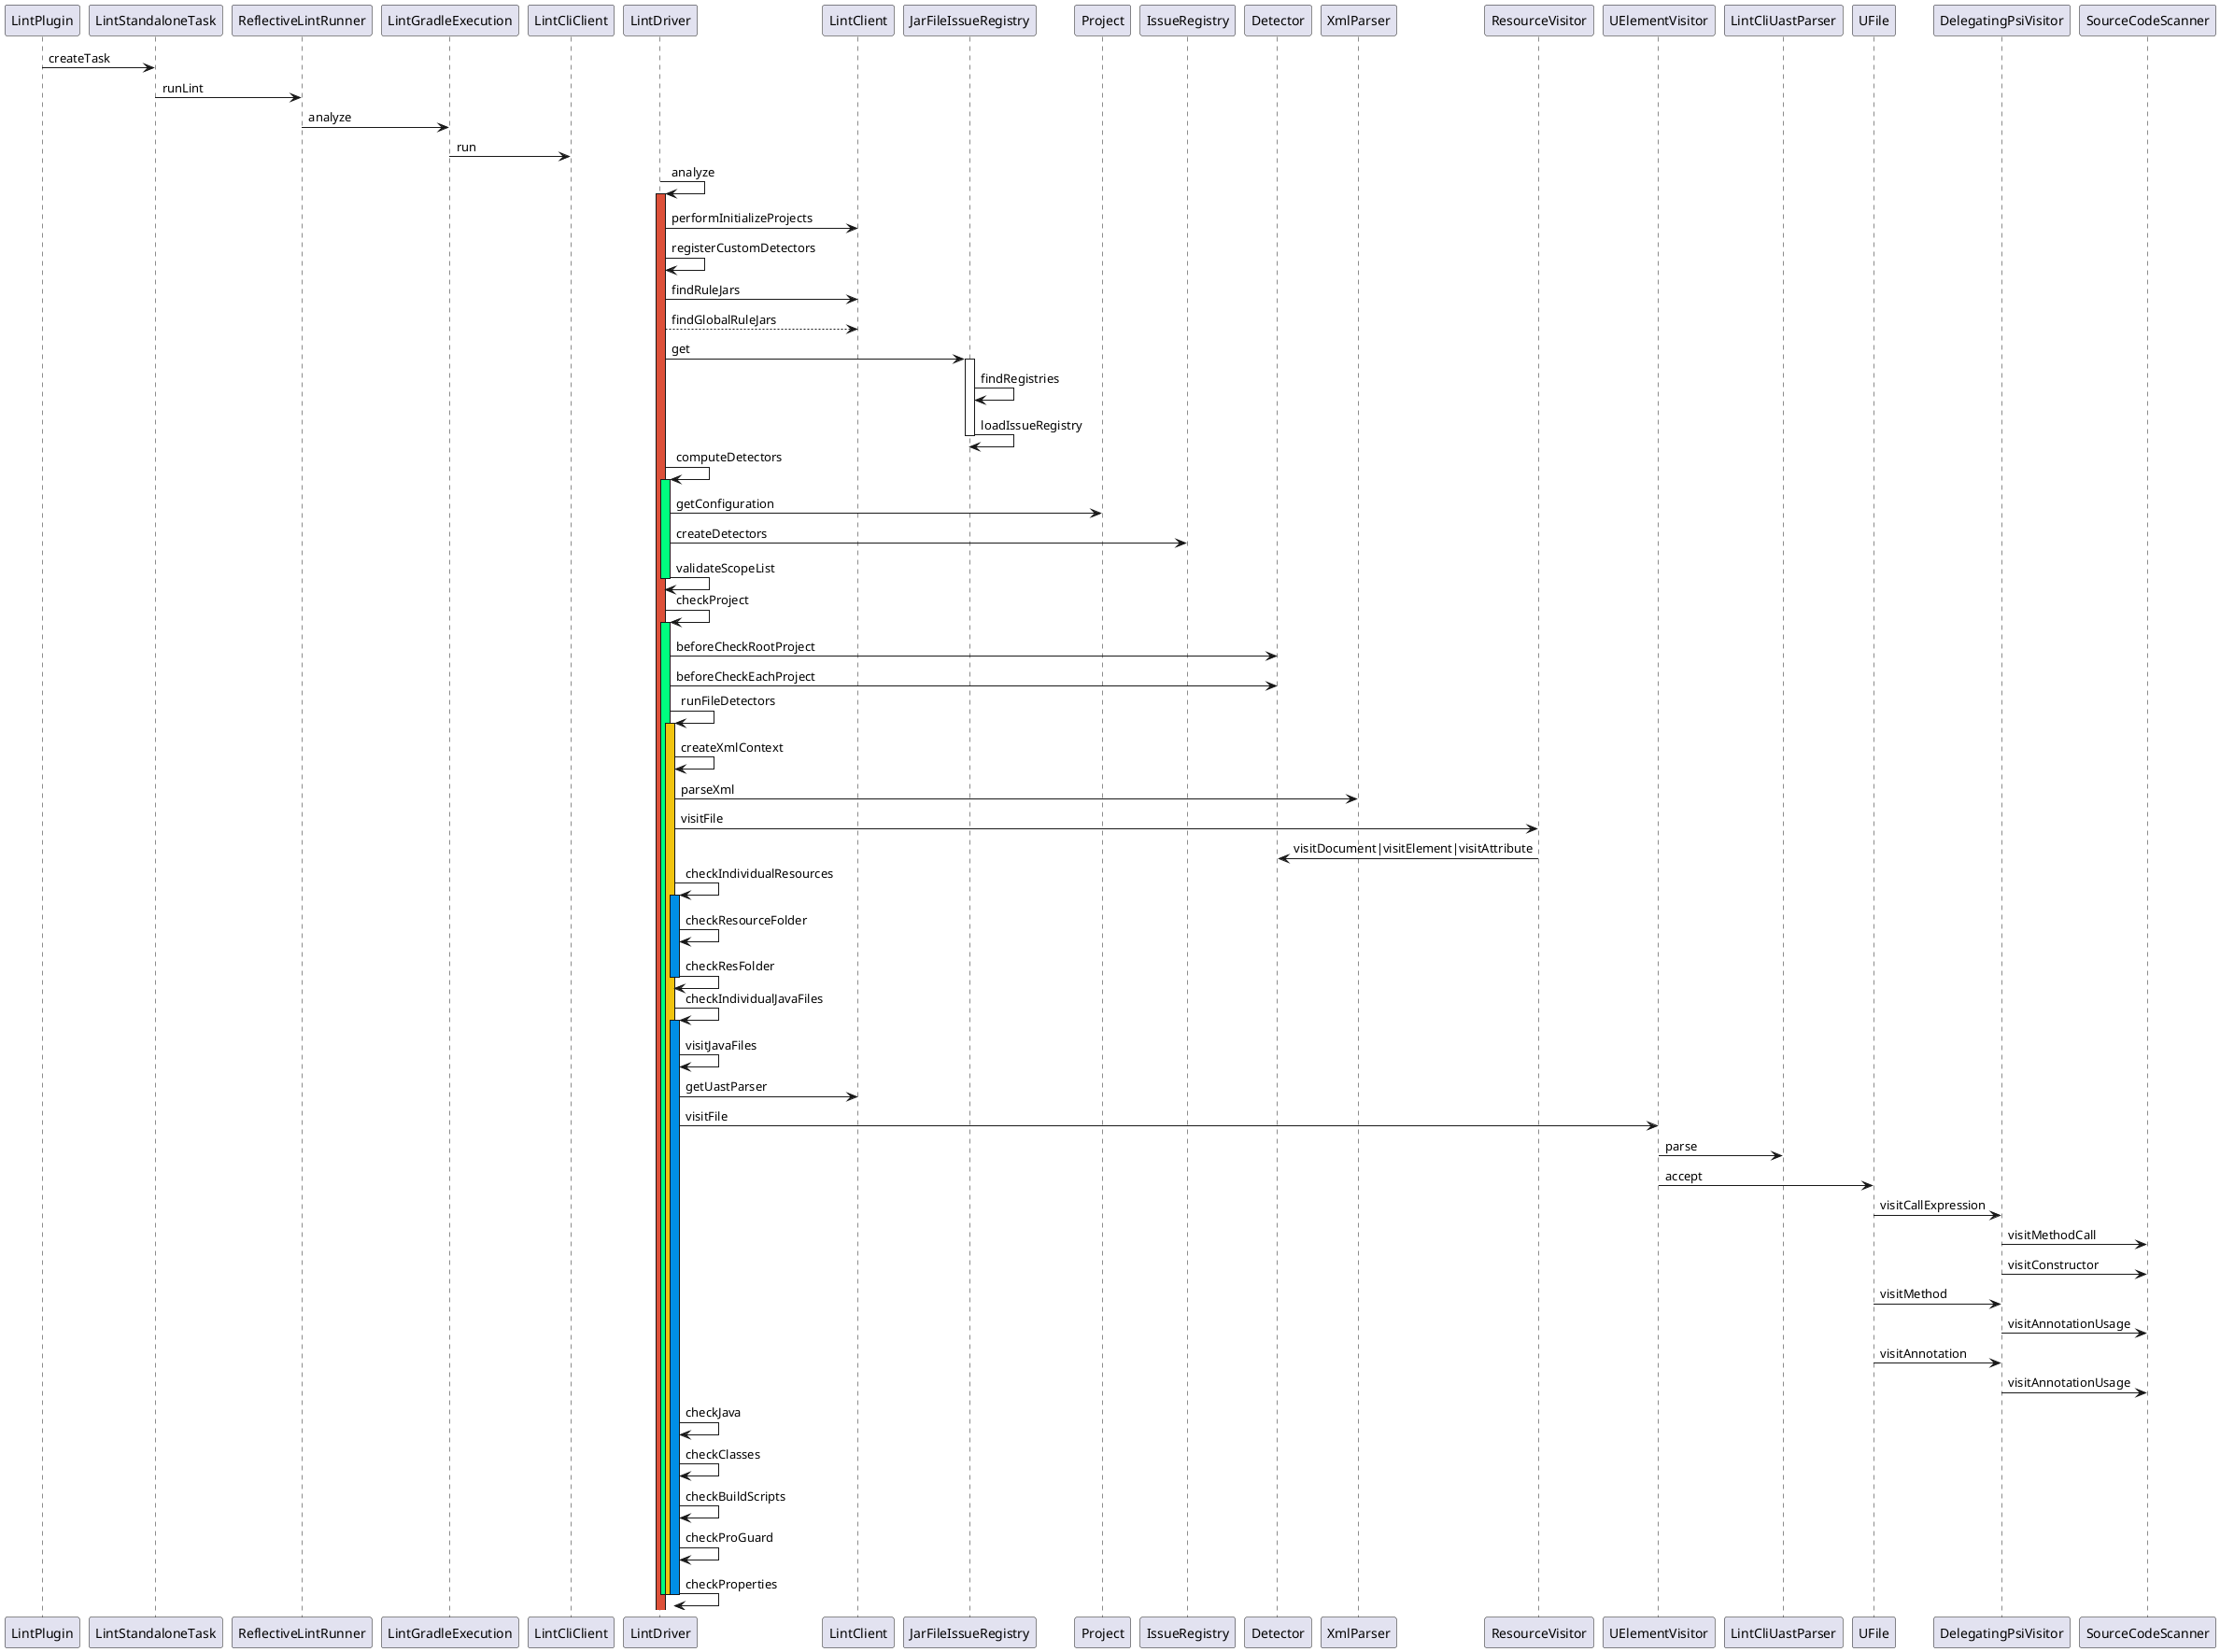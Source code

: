 @startuml lint_seq

LintPlugin -> LintStandaloneTask: createTask
LintStandaloneTask -> ReflectiveLintRunner: runLint
ReflectiveLintRunner -> LintGradleExecution: analyze
LintGradleExecution -> LintCliClient: run
LintDriver -> LintDriver: analyze
activate LintDriver #dd5039
LintDriver -> LintClient: performInitializeProjects
LintDriver -> LintDriver: registerCustomDetectors
'找自定义lint规则jar包'
LintDriver -> LintClient: findRuleJars
LintDriver --> LintClient: findGlobalRuleJars
LintDriver -> JarFileIssueRegistry: get
activate JarFileIssueRegistry
'从jar包中读取Lint-Registry-v2注册的IssueRegistry'
JarFileIssueRegistry -> JarFileIssueRegistry: findRegistries
'反射实例化jar中注册的IssueRegistry'
JarFileIssueRegistry -> JarFileIssueRegistry: loadIssueRegistry
deactivate JarFileIssueRegistry
LintDriver -> LintDriver: computeDetectors
activate LintDriver #00FF7F
LintDriver -> Project: getConfiguration
'根据issue设置反射实例化Detector'
LintDriver -> IssueRegistry: createDetectors
'检测识别器识别范围是否正确'
LintDriver -> LintDriver: validateScopeList
deactivate LintDriver
LintDriver -> LintDriver: checkProject
activate LintDriver #00FF7F
LintDriver -> Detector: beforeCheckRootProject
LintDriver -> Detector: beforeCheckEachProject
LintDriver -> LintDriver: runFileDetectors
activate LintDriver #f1c40f
LintDriver -> LintDriver: createXmlContext
'解析xml文件生成Document'
LintDriver -> XmlParser: parseXml
LintDriver -> ResourceVisitor: visitFile
ResourceVisitor -> Detector: visitDocument|visitElement|visitAttribute
LintDriver -> LintDriver: checkIndividualResources
activate LintDriver #008EE6
LintDriver -> LintDriver: checkResourceFolder
LintDriver -> LintDriver: checkResFolder
deactivate LintDriver
LintDriver -> LintDriver: checkIndividualJavaFiles
activate LintDriver #008EE6 
LintDriver -> LintDriver: visitJavaFiles
LintDriver -> LintClient: getUastParser
LintDriver -> UElementVisitor: visitFile
UElementVisitor -> LintCliUastParser: parse
'使用uast执行java&kt文件解析成ast，返回UFile'
UElementVisitor -> UFile: accept
'回调各解析部分'
UFile -> DelegatingPsiVisitor: visitCallExpression
DelegatingPsiVisitor -> SourceCodeScanner: visitMethodCall
DelegatingPsiVisitor -> SourceCodeScanner: visitConstructor
UFile -> DelegatingPsiVisitor: visitMethod
DelegatingPsiVisitor -> SourceCodeScanner: visitAnnotationUsage
UFile -> DelegatingPsiVisitor: visitAnnotation
DelegatingPsiVisitor -> SourceCodeScanner: visitAnnotationUsage
LintDriver -> LintDriver: checkJava
LintDriver -> LintDriver: checkClasses
LintDriver -> LintDriver: checkBuildScripts
LintDriver -> LintDriver: checkProGuard
LintDriver -> LintDriver: checkProperties
deactivate LintDriver
deactivate LintDriver
deactivate LintDriver

@enduml